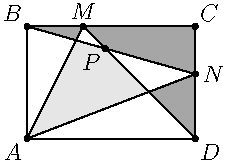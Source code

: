 import geometry;

real size = 4cm;
size(size);

point
    pA = (0, 0), pB = (0, 4), pC = (6, 4), pD = (6, 0),
    pM = (2, 4), pN = (6, 2.3),
    pP = extension(pB, pN, pD, pM),
    pF = intersectionpoint(line(pA, pM), line(pP, pB)),
    pR = intersectionpoint(line(pA, pN), line(pP, pD));

pen lightgray = gray(0.90);
pen darkgray = gray(0.65);

fill(pA--pF--pP--pR--cycle, lightgray);
fill(pB--pM--pF--cycle, darkgray);
fill(pM--pP--pN--pC--cycle, darkgray);
fill(pN--pD--pR--cycle, darkgray);
draw(pA--pB--pC--pD--cycle ^^ pB--pN--pA--pM--pD);

dot("$A$", pA, SW);
dot("$B$", pB, NW);
dot("$C$", pC, NE);
dot("$D$", pD, SE);
dot("$M$", pM, N);
dot("$N$", pN, E);
dot("$P$", pP, SW);

